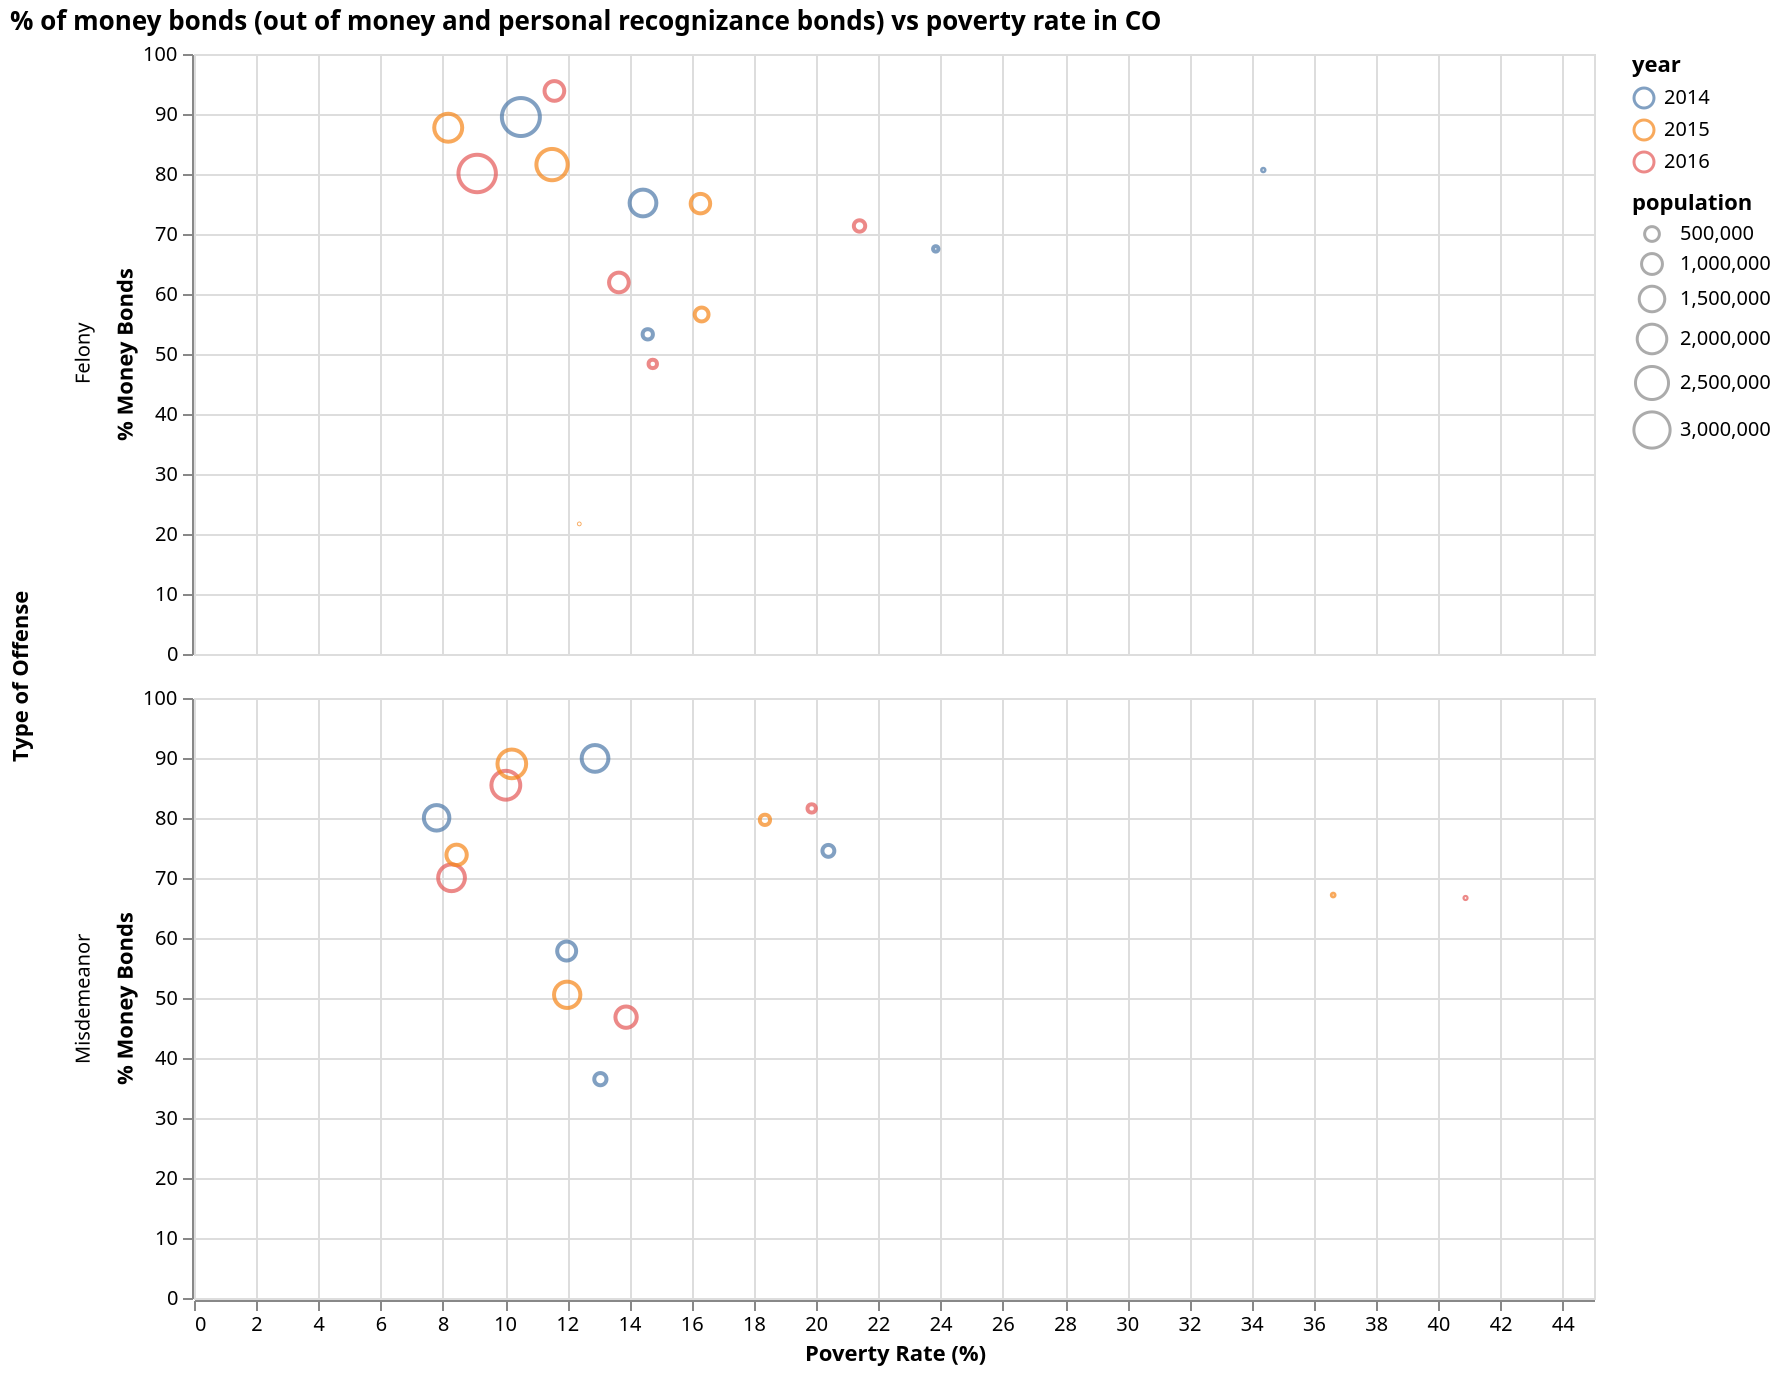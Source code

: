 {
  "height": 300,
  "mark": "point",
  "data": {
    "values": [
      {
        "off_type": "Felony",
        "year": 2015,
        "total_pop": 2088,
        "money_bond_rate": 21.683429118773944,
        "povertyR": 12.384913793103449
      },
      {
        "off_type": "Felony",
        "year": 2015,
        "total_pop": 1790490,
        "money_bond_rate": 87.71255513997089,
        "povertyR": 8.171350970963257
      },
      {
        "off_type": "Felony",
        "year": 2015,
        "total_pop": 2240680,
        "money_bond_rate": 81.56696585664774,
        "povertyR": 11.508464528625238
      },
      {
        "off_type": "Felony",
        "year": 2015,
        "total_pop": 438316,
        "money_bond_rate": 56.583698400258385,
        "povertyR": 16.31624855127351
      },
      {
        "off_type": "Felony",
        "year": 2015,
        "total_pop": 870026,
        "money_bond_rate": 75.06142353767615,
        "povertyR": 16.278036518448875
      },
      {
        "off_type": "Felony",
        "year": 2014,
        "total_pop": 14589,
        "money_bond_rate": 80.66021989526,
        "povertyR": 34.36999794365618
      },
      {
        "off_type": "Felony",
        "year": 2014,
        "total_pop": 240793,
        "money_bond_rate": 53.28000191138891,
        "povertyR": 14.585191845277894
      },
      {
        "off_type": "Felony",
        "year": 2014,
        "total_pop": 3302964,
        "money_bond_rate": 89.49433257320703,
        "povertyR": 10.506826959058591
      },
      {
        "off_type": "Felony",
        "year": 2014,
        "total_pop": 1636321,
        "money_bond_rate": 75.16843730379526,
        "povertyR": 14.431771211149892
      },
      {
        "off_type": "Felony",
        "year": 2014,
        "total_pop": 67889,
        "money_bond_rate": 67.51686954300345,
        "povertyR": 23.842087819823533
      },
      {
        "off_type": "Misdemeanor",
        "year": 2016,
        "total_pop": 1042442,
        "money_bond_rate": 46.807038713265975,
        "povertyR": 13.88787654373097
      },
      {
        "off_type": "Misdemeanor",
        "year": 2016,
        "total_pop": 1906340,
        "money_bond_rate": 85.46199978947872,
        "povertyR": 10.022632741273856
      },
      {
        "off_type": "Misdemeanor",
        "year": 2016,
        "total_pop": 1640445,
        "money_bond_rate": 70.03611265529337,
        "povertyR": 8.278085824273292
      },
      {
        "off_type": "Misdemeanor",
        "year": 2016,
        "total_pop": 11490,
        "money_bond_rate": 66.66981666518,
        "povertyR": 40.87095735422106
      },
      {
        "off_type": "Misdemeanor",
        "year": 2016,
        "total_pop": 158110,
        "money_bond_rate": 81.59478449856398,
        "povertyR": 19.85412307886914
      },
      {
        "off_type": "Felony",
        "year": 2016,
        "total_pop": 886713,
        "money_bond_rate": 61.922257274380755,
        "povertyR": 13.657218626545454
      },
      {
        "off_type": "Felony",
        "year": 2016,
        "total_pop": 889425,
        "money_bond_rate": 93.84148693059524,
        "povertyR": 11.583938162295865
      },
      {
        "off_type": "Felony",
        "year": 2016,
        "total_pop": 161262,
        "money_bond_rate": 48.34516731542246,
        "povertyR": 14.745966191663255
      },
      {
        "off_type": "Felony",
        "year": 2016,
        "total_pop": 296151,
        "money_bond_rate": 71.33981027126043,
        "povertyR": 21.39206283281164
      },
      {
        "off_type": "Felony",
        "year": 2016,
        "total_pop": 3206894,
        "money_bond_rate": 80.0853614532999,
        "povertyR": 9.101850076740924
      },
      {
        "off_type": "Misdemeanor",
        "year": 2014,
        "total_pop": 324392,
        "money_bond_rate": 74.52009674463793,
        "povertyR": 20.390937507706724
      },
      {
        "off_type": "Misdemeanor",
        "year": 2014,
        "total_pop": 341394,
        "money_bond_rate": 36.47384827261822,
        "povertyR": 13.06178696755069
      },
      {
        "off_type": "Misdemeanor",
        "year": 2014,
        "total_pop": 825624,
        "money_bond_rate": 57.826192891214575,
        "povertyR": 11.978454720308518
      },
      {
        "off_type": "Misdemeanor",
        "year": 2014,
        "total_pop": 1635563,
        "money_bond_rate": 89.93010573900598,
        "povertyR": 12.890574316000057
      },
      {
        "off_type": "Misdemeanor",
        "year": 2014,
        "total_pop": 1487534,
        "money_bond_rate": 80.02917783019254,
        "povertyR": 7.798030229897268
      },
      {
        "off_type": "Misdemeanor",
        "year": 2015,
        "total_pop": 950393,
        "money_bond_rate": 73.85800354720605,
        "povertyR": 8.44006268985567
      },
      {
        "off_type": "Misdemeanor",
        "year": 2015,
        "total_pop": 240186,
        "money_bond_rate": 79.69167678184587,
        "povertyR": 18.351580441824254
      },
      {
        "off_type": "Misdemeanor",
        "year": 2015,
        "total_pop": 17556,
        "money_bond_rate": 67.15862198183922,
        "povertyR": 36.616438824333564
      },
      {
        "off_type": "Misdemeanor",
        "year": 2015,
        "total_pop": 1883197,
        "money_bond_rate": 89.01810278601758,
        "povertyR": 10.215541549821925
      },
      {
        "off_type": "Misdemeanor",
        "year": 2015,
        "total_pop": 1587708,
        "money_bond_rate": 50.533435239125865,
        "povertyR": 11.995409924242995
      }
    ]
  },
  "width": 700,
  "$schema": "https://vega.github.io/schema/vega-lite/v5.json",
  "title": "% of money bonds (out of money and personal recognizance bonds) vs poverty rate in CO",
  "encoding": {
    "color": {
      "field": "year",
      "type": "nominal"
    },
    "size": {
      "field": "total_pop",
      "type": "quantitative",
      "legend": {
        "title": "population"
      }
    },
    "row": {
      "field": "off_type",
      "header": {
        "title": "Type of Offense"
      },
      "type": "nominal"
    },
    "x": {
      "field": "povertyR",
      "type": "quantitative",
      "axis": {
        "title": "Poverty Rate (%)"
      }
    },
    "y": {
      "field": "money_bond_rate",
      "type": "quantitative",
      "axis": {
        "title": "% Money Bonds"
      }
    }
  },
  "background": "white",
  "description": "Vega-Lite Attempt"
}